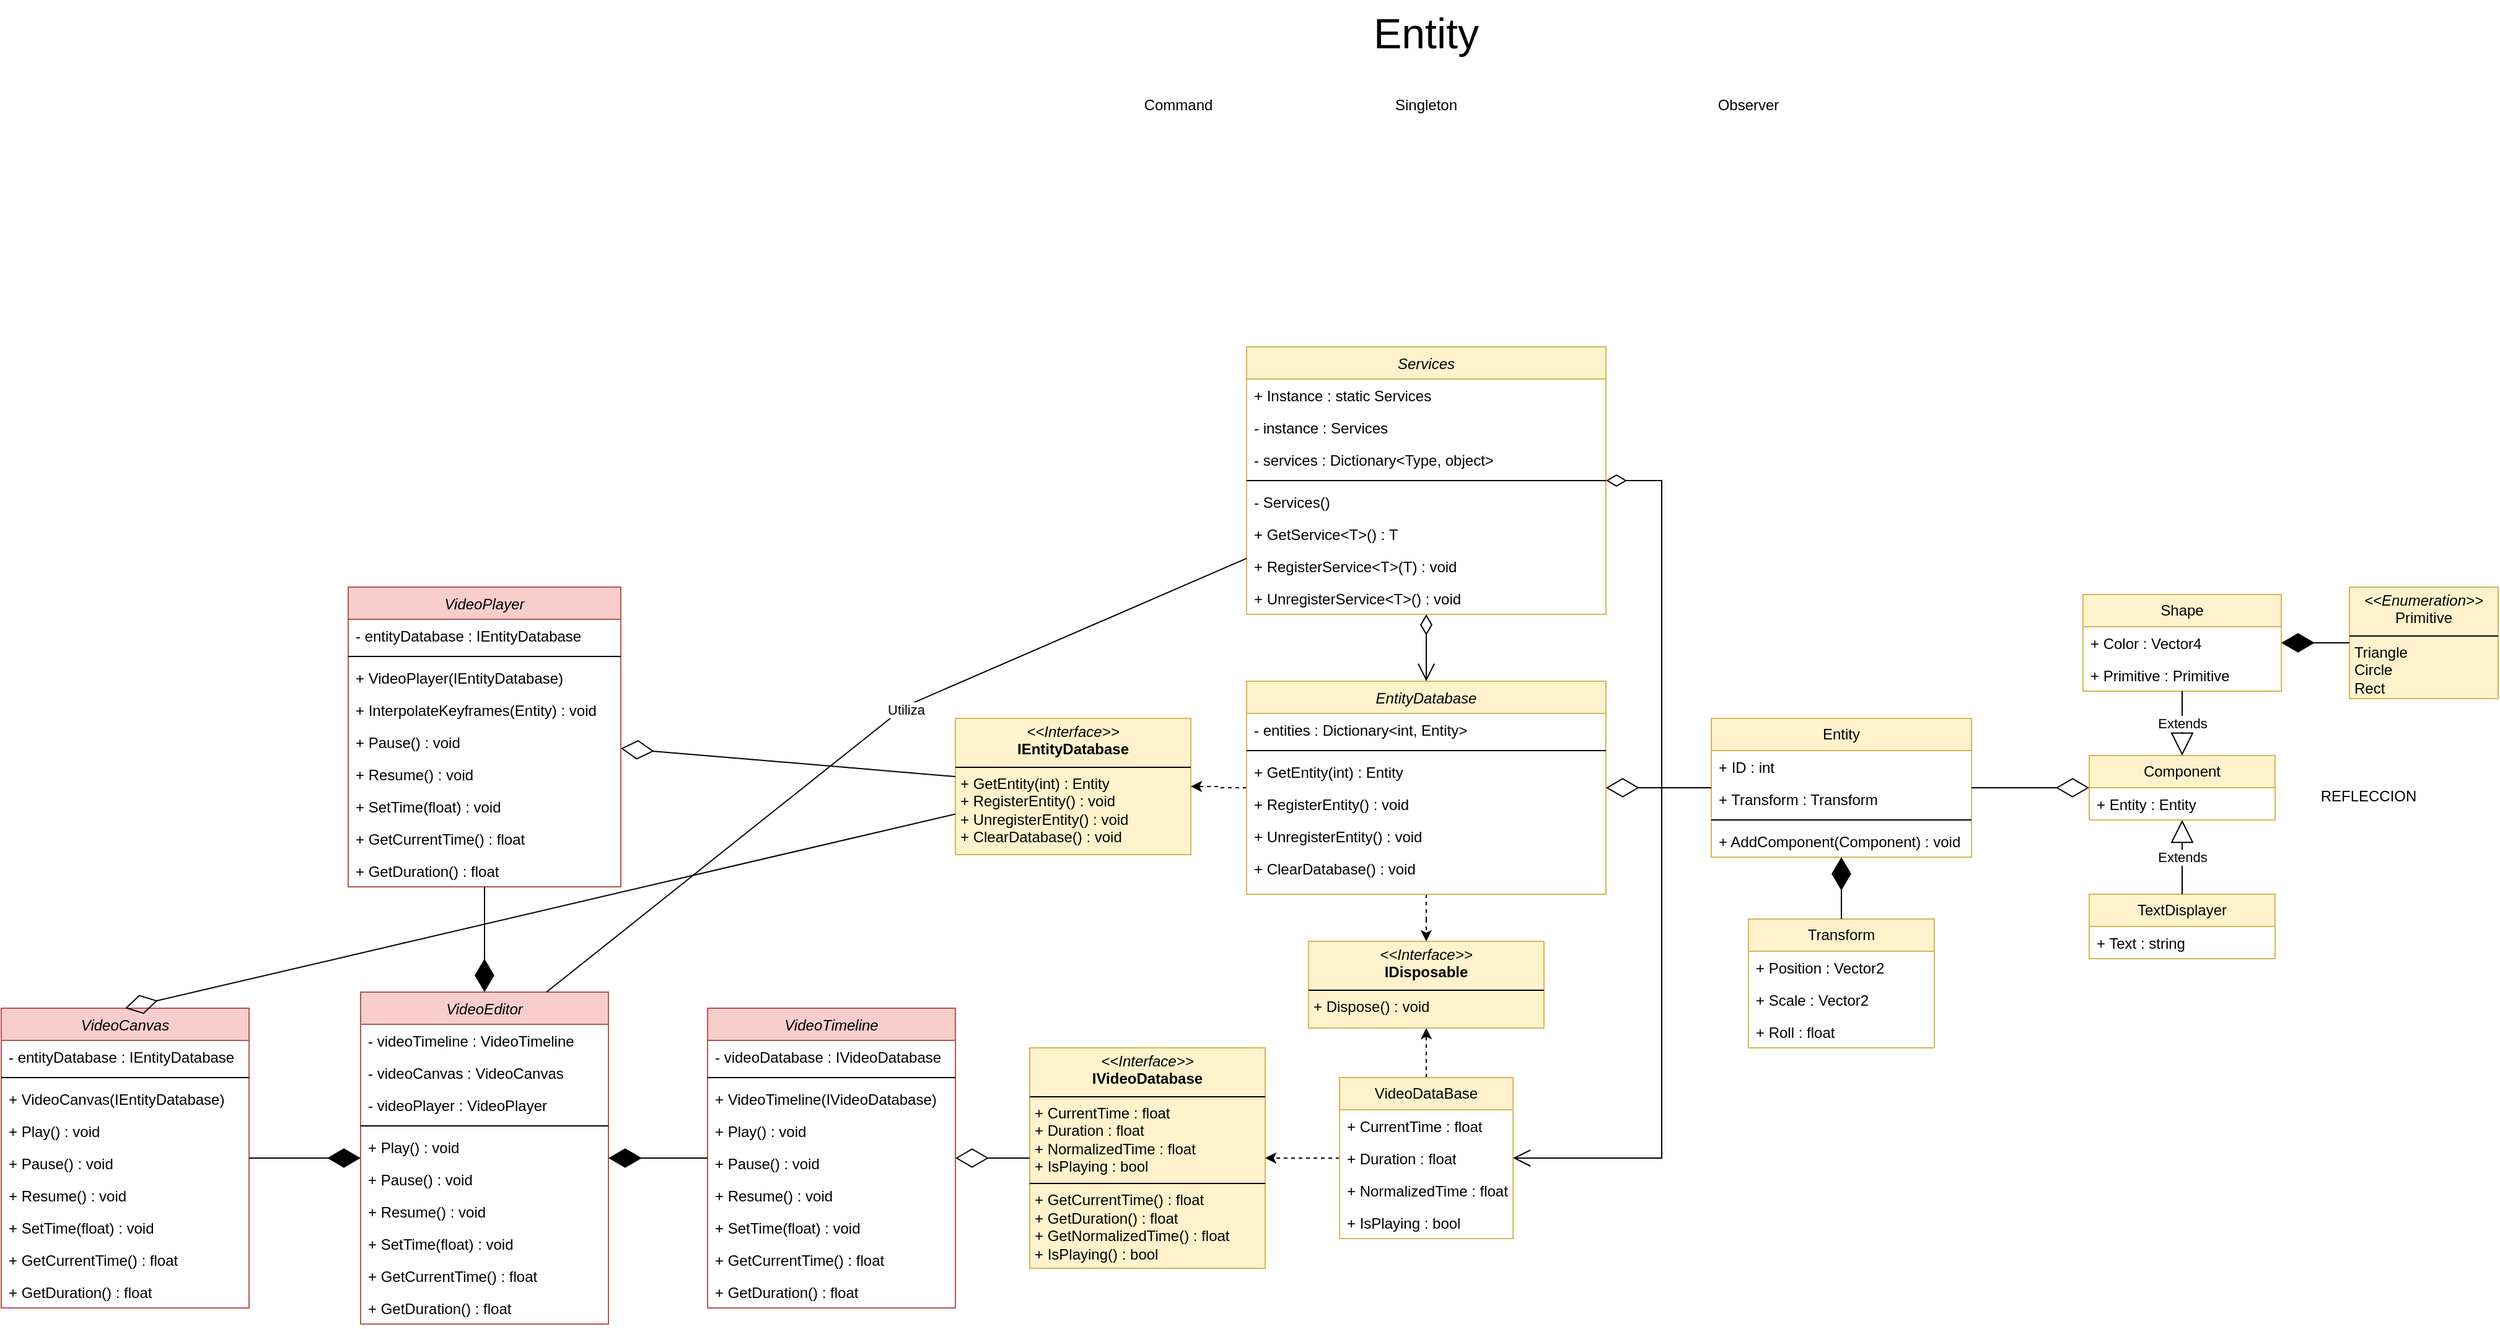 <mxfile version="24.4.0" type="device">
  <diagram id="C5RBs43oDa-KdzZeNtuy" name="Page-1">
    <mxGraphModel dx="2021" dy="806" grid="1" gridSize="10" guides="1" tooltips="1" connect="1" arrows="1" fold="1" page="1" pageScale="1" pageWidth="827" pageHeight="1169" math="0" shadow="0">
      <root>
        <mxCell id="WIyWlLk6GJQsqaUBKTNV-0" />
        <mxCell id="WIyWlLk6GJQsqaUBKTNV-1" parent="WIyWlLk6GJQsqaUBKTNV-0" />
        <mxCell id="zkfFHV4jXpPFQw0GAbJ--0" value="Services" style="swimlane;fontStyle=2;align=center;verticalAlign=top;childLayout=stackLayout;horizontal=1;startSize=26;horizontalStack=0;resizeParent=1;resizeLast=0;collapsible=1;marginBottom=0;rounded=0;shadow=0;strokeWidth=1;fillColor=#fff2cc;strokeColor=#d6b656;" parent="WIyWlLk6GJQsqaUBKTNV-1" vertex="1">
          <mxGeometry x="245" y="320" width="290" height="216" as="geometry">
            <mxRectangle x="230" y="140" width="160" height="26" as="alternateBounds" />
          </mxGeometry>
        </mxCell>
        <mxCell id="zkfFHV4jXpPFQw0GAbJ--1" value="+ Instance : static Services" style="text;align=left;verticalAlign=top;spacingLeft=4;spacingRight=4;overflow=hidden;rotatable=0;points=[[0,0.5],[1,0.5]];portConstraint=eastwest;" parent="zkfFHV4jXpPFQw0GAbJ--0" vertex="1">
          <mxGeometry y="26" width="290" height="26" as="geometry" />
        </mxCell>
        <mxCell id="rO4LsID9gIzPEiZweBYv-5" value="- instance : Services" style="text;align=left;verticalAlign=top;spacingLeft=4;spacingRight=4;overflow=hidden;rotatable=0;points=[[0,0.5],[1,0.5]];portConstraint=eastwest;" vertex="1" parent="zkfFHV4jXpPFQw0GAbJ--0">
          <mxGeometry y="52" width="290" height="26" as="geometry" />
        </mxCell>
        <mxCell id="zkfFHV4jXpPFQw0GAbJ--3" value="- services : Dictionary&lt;Type, object&gt;" style="text;align=left;verticalAlign=top;spacingLeft=4;spacingRight=4;overflow=hidden;rotatable=0;points=[[0,0.5],[1,0.5]];portConstraint=eastwest;rounded=0;shadow=0;html=0;" parent="zkfFHV4jXpPFQw0GAbJ--0" vertex="1">
          <mxGeometry y="78" width="290" height="26" as="geometry" />
        </mxCell>
        <mxCell id="zkfFHV4jXpPFQw0GAbJ--4" value="" style="line;html=1;strokeWidth=1;align=left;verticalAlign=middle;spacingTop=-1;spacingLeft=3;spacingRight=3;rotatable=0;labelPosition=right;points=[];portConstraint=eastwest;" parent="zkfFHV4jXpPFQw0GAbJ--0" vertex="1">
          <mxGeometry y="104" width="290" height="8" as="geometry" />
        </mxCell>
        <mxCell id="rO4LsID9gIzPEiZweBYv-6" value="- Services()" style="text;align=left;verticalAlign=top;spacingLeft=4;spacingRight=4;overflow=hidden;rotatable=0;points=[[0,0.5],[1,0.5]];portConstraint=eastwest;rounded=0;shadow=0;html=0;" vertex="1" parent="zkfFHV4jXpPFQw0GAbJ--0">
          <mxGeometry y="112" width="290" height="26" as="geometry" />
        </mxCell>
        <mxCell id="zkfFHV4jXpPFQw0GAbJ--2" value="+ GetService&lt;T&gt;() : T" style="text;align=left;verticalAlign=top;spacingLeft=4;spacingRight=4;overflow=hidden;rotatable=0;points=[[0,0.5],[1,0.5]];portConstraint=eastwest;rounded=0;shadow=0;html=0;" parent="zkfFHV4jXpPFQw0GAbJ--0" vertex="1">
          <mxGeometry y="138" width="290" height="26" as="geometry" />
        </mxCell>
        <mxCell id="rO4LsID9gIzPEiZweBYv-7" value="+ RegisterService&lt;T&gt;(T) : void" style="text;align=left;verticalAlign=top;spacingLeft=4;spacingRight=4;overflow=hidden;rotatable=0;points=[[0,0.5],[1,0.5]];portConstraint=eastwest;rounded=0;shadow=0;html=0;" vertex="1" parent="zkfFHV4jXpPFQw0GAbJ--0">
          <mxGeometry y="164" width="290" height="26" as="geometry" />
        </mxCell>
        <mxCell id="rO4LsID9gIzPEiZweBYv-8" value="+ UnregisterService&lt;T&gt;() : void" style="text;align=left;verticalAlign=top;spacingLeft=4;spacingRight=4;overflow=hidden;rotatable=0;points=[[0,0.5],[1,0.5]];portConstraint=eastwest;rounded=0;shadow=0;html=0;" vertex="1" parent="zkfFHV4jXpPFQw0GAbJ--0">
          <mxGeometry y="190" width="290" height="26" as="geometry" />
        </mxCell>
        <mxCell id="rO4LsID9gIzPEiZweBYv-0" value="Command" style="text;html=1;align=center;verticalAlign=middle;whiteSpace=wrap;rounded=0;" vertex="1" parent="WIyWlLk6GJQsqaUBKTNV-1">
          <mxGeometry x="160" y="110" width="60" height="30" as="geometry" />
        </mxCell>
        <mxCell id="rO4LsID9gIzPEiZweBYv-1" value="Singleton" style="text;html=1;align=center;verticalAlign=middle;whiteSpace=wrap;rounded=0;" vertex="1" parent="WIyWlLk6GJQsqaUBKTNV-1">
          <mxGeometry x="360" y="110" width="60" height="30" as="geometry" />
        </mxCell>
        <mxCell id="rO4LsID9gIzPEiZweBYv-2" value="Observer" style="text;html=1;align=center;verticalAlign=middle;whiteSpace=wrap;rounded=0;" vertex="1" parent="WIyWlLk6GJQsqaUBKTNV-1">
          <mxGeometry x="620" y="110" width="60" height="30" as="geometry" />
        </mxCell>
        <mxCell id="rO4LsID9gIzPEiZweBYv-28" value="&lt;p style=&quot;margin:0px;margin-top:4px;text-align:center;&quot;&gt;&lt;i&gt;&amp;lt;&amp;lt;Interface&amp;gt;&amp;gt;&lt;/i&gt;&lt;br&gt;&lt;b&gt;IEntityDatabase&lt;/b&gt;&lt;/p&gt;&lt;hr size=&quot;1&quot; style=&quot;border-style:solid;&quot;&gt;&lt;p style=&quot;margin:0px;margin-left:4px;&quot;&gt;+ GetEntity(int) : Entity&lt;/p&gt;&lt;p style=&quot;margin:0px;margin-left:4px;&quot;&gt;+ RegisterEntity() : void&lt;br&gt;&lt;/p&gt;&lt;p style=&quot;margin:0px;margin-left:4px;&quot;&gt;+ UnregisterEntity() : void&lt;/p&gt;&lt;p style=&quot;margin:0px;margin-left:4px;&quot;&gt;+ ClearDatabase() : void&lt;/p&gt;" style="verticalAlign=top;align=left;overflow=fill;html=1;whiteSpace=wrap;fillColor=#fff2cc;strokeColor=#d6b656;" vertex="1" parent="WIyWlLk6GJQsqaUBKTNV-1">
          <mxGeometry x="10" y="620" width="190" height="110" as="geometry" />
        </mxCell>
        <mxCell id="rO4LsID9gIzPEiZweBYv-79" style="edgeStyle=orthogonalEdgeStyle;rounded=0;orthogonalLoop=1;jettySize=auto;html=1;dashed=1;" edge="1" parent="WIyWlLk6GJQsqaUBKTNV-1" source="rO4LsID9gIzPEiZweBYv-29" target="rO4LsID9gIzPEiZweBYv-76">
          <mxGeometry relative="1" as="geometry" />
        </mxCell>
        <mxCell id="rO4LsID9gIzPEiZweBYv-81" style="edgeStyle=orthogonalEdgeStyle;rounded=0;orthogonalLoop=1;jettySize=auto;html=1;dashed=1;" edge="1" parent="WIyWlLk6GJQsqaUBKTNV-1" source="rO4LsID9gIzPEiZweBYv-29" target="rO4LsID9gIzPEiZweBYv-80">
          <mxGeometry relative="1" as="geometry" />
        </mxCell>
        <mxCell id="rO4LsID9gIzPEiZweBYv-29" value="VideoDataBase" style="swimlane;fontStyle=0;childLayout=stackLayout;horizontal=1;startSize=26;fillColor=#fff2cc;horizontalStack=0;resizeParent=1;resizeParentMax=0;resizeLast=0;collapsible=1;marginBottom=0;whiteSpace=wrap;html=1;strokeColor=#d6b656;" vertex="1" parent="WIyWlLk6GJQsqaUBKTNV-1">
          <mxGeometry x="320" y="910" width="140" height="130" as="geometry" />
        </mxCell>
        <mxCell id="rO4LsID9gIzPEiZweBYv-30" value="+ CurrentTime : float" style="text;strokeColor=none;fillColor=none;align=left;verticalAlign=top;spacingLeft=4;spacingRight=4;overflow=hidden;rotatable=0;points=[[0,0.5],[1,0.5]];portConstraint=eastwest;whiteSpace=wrap;html=1;" vertex="1" parent="rO4LsID9gIzPEiZweBYv-29">
          <mxGeometry y="26" width="140" height="26" as="geometry" />
        </mxCell>
        <mxCell id="rO4LsID9gIzPEiZweBYv-31" value="+ Duration : float" style="text;strokeColor=none;fillColor=none;align=left;verticalAlign=top;spacingLeft=4;spacingRight=4;overflow=hidden;rotatable=0;points=[[0,0.5],[1,0.5]];portConstraint=eastwest;whiteSpace=wrap;html=1;" vertex="1" parent="rO4LsID9gIzPEiZweBYv-29">
          <mxGeometry y="52" width="140" height="26" as="geometry" />
        </mxCell>
        <mxCell id="rO4LsID9gIzPEiZweBYv-32" value="+ NormalizedTime : float" style="text;strokeColor=none;fillColor=none;align=left;verticalAlign=top;spacingLeft=4;spacingRight=4;overflow=hidden;rotatable=0;points=[[0,0.5],[1,0.5]];portConstraint=eastwest;whiteSpace=wrap;html=1;" vertex="1" parent="rO4LsID9gIzPEiZweBYv-29">
          <mxGeometry y="78" width="140" height="26" as="geometry" />
        </mxCell>
        <mxCell id="rO4LsID9gIzPEiZweBYv-33" value="+ IsPlaying : bool" style="text;strokeColor=none;fillColor=none;align=left;verticalAlign=top;spacingLeft=4;spacingRight=4;overflow=hidden;rotatable=0;points=[[0,0.5],[1,0.5]];portConstraint=eastwest;whiteSpace=wrap;html=1;" vertex="1" parent="rO4LsID9gIzPEiZweBYv-29">
          <mxGeometry y="104" width="140" height="26" as="geometry" />
        </mxCell>
        <mxCell id="rO4LsID9gIzPEiZweBYv-35" value="&lt;font style=&quot;font-size: 34px;&quot;&gt;Entity&lt;/font&gt;" style="text;strokeColor=none;fillColor=none;align=center;verticalAlign=top;spacingLeft=4;spacingRight=4;overflow=hidden;rotatable=0;points=[[0,0.5],[1,0.5]];portConstraint=eastwest;whiteSpace=wrap;html=1;" vertex="1" parent="WIyWlLk6GJQsqaUBKTNV-1">
          <mxGeometry x="280" y="40" width="220" height="55" as="geometry" />
        </mxCell>
        <mxCell id="rO4LsID9gIzPEiZweBYv-47" style="edgeStyle=orthogonalEdgeStyle;rounded=0;orthogonalLoop=1;jettySize=auto;html=1;dashed=1;" edge="1" parent="WIyWlLk6GJQsqaUBKTNV-1" source="rO4LsID9gIzPEiZweBYv-37" target="rO4LsID9gIzPEiZweBYv-28">
          <mxGeometry relative="1" as="geometry" />
        </mxCell>
        <mxCell id="rO4LsID9gIzPEiZweBYv-78" style="edgeStyle=orthogonalEdgeStyle;rounded=0;orthogonalLoop=1;jettySize=auto;html=1;dashed=1;" edge="1" parent="WIyWlLk6GJQsqaUBKTNV-1" source="rO4LsID9gIzPEiZweBYv-37" target="rO4LsID9gIzPEiZweBYv-76">
          <mxGeometry relative="1" as="geometry" />
        </mxCell>
        <mxCell id="rO4LsID9gIzPEiZweBYv-37" value="EntityDatabase" style="swimlane;fontStyle=2;align=center;verticalAlign=top;childLayout=stackLayout;horizontal=1;startSize=26;horizontalStack=0;resizeParent=1;resizeLast=0;collapsible=1;marginBottom=0;rounded=0;shadow=0;strokeWidth=1;fillColor=#fff2cc;strokeColor=#d6b656;" vertex="1" parent="WIyWlLk6GJQsqaUBKTNV-1">
          <mxGeometry x="245" y="590" width="290" height="172" as="geometry">
            <mxRectangle x="230" y="140" width="160" height="26" as="alternateBounds" />
          </mxGeometry>
        </mxCell>
        <mxCell id="rO4LsID9gIzPEiZweBYv-38" value="- entities : Dictionary&lt;int, Entity&gt;" style="text;align=left;verticalAlign=top;spacingLeft=4;spacingRight=4;overflow=hidden;rotatable=0;points=[[0,0.5],[1,0.5]];portConstraint=eastwest;" vertex="1" parent="rO4LsID9gIzPEiZweBYv-37">
          <mxGeometry y="26" width="290" height="26" as="geometry" />
        </mxCell>
        <mxCell id="rO4LsID9gIzPEiZweBYv-41" value="" style="line;html=1;strokeWidth=1;align=left;verticalAlign=middle;spacingTop=-1;spacingLeft=3;spacingRight=3;rotatable=0;labelPosition=right;points=[];portConstraint=eastwest;" vertex="1" parent="rO4LsID9gIzPEiZweBYv-37">
          <mxGeometry y="52" width="290" height="8" as="geometry" />
        </mxCell>
        <mxCell id="rO4LsID9gIzPEiZweBYv-42" value="+ GetEntity(int) : Entity" style="text;align=left;verticalAlign=top;spacingLeft=4;spacingRight=4;overflow=hidden;rotatable=0;points=[[0,0.5],[1,0.5]];portConstraint=eastwest;rounded=0;shadow=0;html=0;" vertex="1" parent="rO4LsID9gIzPEiZweBYv-37">
          <mxGeometry y="60" width="290" height="26" as="geometry" />
        </mxCell>
        <mxCell id="rO4LsID9gIzPEiZweBYv-53" value="+ RegisterEntity() : void" style="text;align=left;verticalAlign=top;spacingLeft=4;spacingRight=4;overflow=hidden;rotatable=0;points=[[0,0.5],[1,0.5]];portConstraint=eastwest;rounded=0;shadow=0;html=0;" vertex="1" parent="rO4LsID9gIzPEiZweBYv-37">
          <mxGeometry y="86" width="290" height="26" as="geometry" />
        </mxCell>
        <mxCell id="rO4LsID9gIzPEiZweBYv-54" value="+ UnregisterEntity() : void" style="text;align=left;verticalAlign=top;spacingLeft=4;spacingRight=4;overflow=hidden;rotatable=0;points=[[0,0.5],[1,0.5]];portConstraint=eastwest;rounded=0;shadow=0;html=0;" vertex="1" parent="rO4LsID9gIzPEiZweBYv-37">
          <mxGeometry y="112" width="290" height="26" as="geometry" />
        </mxCell>
        <mxCell id="rO4LsID9gIzPEiZweBYv-55" value="+ ClearDatabase() : void" style="text;align=left;verticalAlign=top;spacingLeft=4;spacingRight=4;overflow=hidden;rotatable=0;points=[[0,0.5],[1,0.5]];portConstraint=eastwest;rounded=0;shadow=0;html=0;" vertex="1" parent="rO4LsID9gIzPEiZweBYv-37">
          <mxGeometry y="138" width="290" height="26" as="geometry" />
        </mxCell>
        <mxCell id="rO4LsID9gIzPEiZweBYv-50" value="" style="endArrow=open;html=1;endSize=12;startArrow=diamondThin;startSize=14;startFill=0;edgeStyle=orthogonalEdgeStyle;align=left;verticalAlign=bottom;rounded=0;" edge="1" parent="WIyWlLk6GJQsqaUBKTNV-1" source="zkfFHV4jXpPFQw0GAbJ--0" target="rO4LsID9gIzPEiZweBYv-37">
          <mxGeometry x="-1" y="3" relative="1" as="geometry">
            <mxPoint x="200" y="410" as="sourcePoint" />
            <mxPoint x="430" y="440" as="targetPoint" />
          </mxGeometry>
        </mxCell>
        <mxCell id="rO4LsID9gIzPEiZweBYv-59" value="VideoTimeline" style="swimlane;fontStyle=2;align=center;verticalAlign=top;childLayout=stackLayout;horizontal=1;startSize=26;horizontalStack=0;resizeParent=1;resizeLast=0;collapsible=1;marginBottom=0;rounded=0;shadow=0;strokeWidth=1;fillColor=#f8cecc;strokeColor=#b85450;" vertex="1" parent="WIyWlLk6GJQsqaUBKTNV-1">
          <mxGeometry x="-190" y="854" width="200" height="242" as="geometry">
            <mxRectangle x="230" y="140" width="160" height="26" as="alternateBounds" />
          </mxGeometry>
        </mxCell>
        <mxCell id="rO4LsID9gIzPEiZweBYv-60" value="- videoDatabase : IVideoDatabase" style="text;align=left;verticalAlign=top;spacingLeft=4;spacingRight=4;overflow=hidden;rotatable=0;points=[[0,0.5],[1,0.5]];portConstraint=eastwest;" vertex="1" parent="rO4LsID9gIzPEiZweBYv-59">
          <mxGeometry y="26" width="200" height="26" as="geometry" />
        </mxCell>
        <mxCell id="rO4LsID9gIzPEiZweBYv-61" value="" style="line;html=1;strokeWidth=1;align=left;verticalAlign=middle;spacingTop=-1;spacingLeft=3;spacingRight=3;rotatable=0;labelPosition=right;points=[];portConstraint=eastwest;" vertex="1" parent="rO4LsID9gIzPEiZweBYv-59">
          <mxGeometry y="52" width="200" height="8" as="geometry" />
        </mxCell>
        <mxCell id="rO4LsID9gIzPEiZweBYv-207" value="+ VideoTimeline(IVideoDatabase)" style="text;align=left;verticalAlign=top;spacingLeft=4;spacingRight=4;overflow=hidden;rotatable=0;points=[[0,0.5],[1,0.5]];portConstraint=eastwest;rounded=0;shadow=0;html=0;" vertex="1" parent="rO4LsID9gIzPEiZweBYv-59">
          <mxGeometry y="60" width="200" height="26" as="geometry" />
        </mxCell>
        <mxCell id="rO4LsID9gIzPEiZweBYv-62" value="+ Play() : void" style="text;align=left;verticalAlign=top;spacingLeft=4;spacingRight=4;overflow=hidden;rotatable=0;points=[[0,0.5],[1,0.5]];portConstraint=eastwest;rounded=0;shadow=0;html=0;" vertex="1" parent="rO4LsID9gIzPEiZweBYv-59">
          <mxGeometry y="86" width="200" height="26" as="geometry" />
        </mxCell>
        <mxCell id="rO4LsID9gIzPEiZweBYv-87" value="+ Pause() : void" style="text;align=left;verticalAlign=top;spacingLeft=4;spacingRight=4;overflow=hidden;rotatable=0;points=[[0,0.5],[1,0.5]];portConstraint=eastwest;rounded=0;shadow=0;html=0;" vertex="1" parent="rO4LsID9gIzPEiZweBYv-59">
          <mxGeometry y="112" width="200" height="26" as="geometry" />
        </mxCell>
        <mxCell id="rO4LsID9gIzPEiZweBYv-88" value="+ Resume() : void" style="text;align=left;verticalAlign=top;spacingLeft=4;spacingRight=4;overflow=hidden;rotatable=0;points=[[0,0.5],[1,0.5]];portConstraint=eastwest;rounded=0;shadow=0;html=0;" vertex="1" parent="rO4LsID9gIzPEiZweBYv-59">
          <mxGeometry y="138" width="200" height="26" as="geometry" />
        </mxCell>
        <mxCell id="rO4LsID9gIzPEiZweBYv-89" value="+ SetTime(float) : void" style="text;align=left;verticalAlign=top;spacingLeft=4;spacingRight=4;overflow=hidden;rotatable=0;points=[[0,0.5],[1,0.5]];portConstraint=eastwest;rounded=0;shadow=0;html=0;" vertex="1" parent="rO4LsID9gIzPEiZweBYv-59">
          <mxGeometry y="164" width="200" height="26" as="geometry" />
        </mxCell>
        <mxCell id="rO4LsID9gIzPEiZweBYv-90" value="+ GetCurrentTime() : float" style="text;align=left;verticalAlign=top;spacingLeft=4;spacingRight=4;overflow=hidden;rotatable=0;points=[[0,0.5],[1,0.5]];portConstraint=eastwest;rounded=0;shadow=0;html=0;" vertex="1" parent="rO4LsID9gIzPEiZweBYv-59">
          <mxGeometry y="190" width="200" height="26" as="geometry" />
        </mxCell>
        <mxCell id="rO4LsID9gIzPEiZweBYv-91" value="+ GetDuration() : float" style="text;align=left;verticalAlign=top;spacingLeft=4;spacingRight=4;overflow=hidden;rotatable=0;points=[[0,0.5],[1,0.5]];portConstraint=eastwest;rounded=0;shadow=0;html=0;" vertex="1" parent="rO4LsID9gIzPEiZweBYv-59">
          <mxGeometry y="216" width="200" height="26" as="geometry" />
        </mxCell>
        <mxCell id="rO4LsID9gIzPEiZweBYv-76" value="&lt;p style=&quot;margin:0px;margin-top:4px;text-align:center;&quot;&gt;&lt;i&gt;&amp;lt;&amp;lt;Interface&amp;gt;&amp;gt;&lt;/i&gt;&lt;br&gt;&lt;b&gt;IDisposable&lt;/b&gt;&lt;/p&gt;&lt;hr size=&quot;1&quot; style=&quot;border-style:solid;&quot;&gt;&lt;p style=&quot;margin:0px;margin-left:4px;&quot;&gt;+ Dispose() : void&lt;/p&gt;" style="verticalAlign=top;align=left;overflow=fill;html=1;whiteSpace=wrap;fillColor=#fff2cc;strokeColor=#d6b656;" vertex="1" parent="WIyWlLk6GJQsqaUBKTNV-1">
          <mxGeometry x="295" y="800" width="190" height="70" as="geometry" />
        </mxCell>
        <mxCell id="rO4LsID9gIzPEiZweBYv-80" value="&lt;p style=&quot;margin:0px;margin-top:4px;text-align:center;&quot;&gt;&lt;i&gt;&amp;lt;&amp;lt;Interface&amp;gt;&amp;gt;&lt;/i&gt;&lt;br&gt;&lt;b&gt;IVideoDatabase&lt;/b&gt;&lt;/p&gt;&lt;hr size=&quot;1&quot; style=&quot;border-style:solid;&quot;&gt;&lt;p style=&quot;margin:0px;margin-left:4px;&quot;&gt;+ CurrentTime : float&lt;br&gt;+ Duration : float&lt;/p&gt;&lt;p style=&quot;margin:0px;margin-left:4px;&quot;&gt;+ NormalizedTime : float&lt;/p&gt;&lt;p style=&quot;margin:0px;margin-left:4px;&quot;&gt;+ IsPlaying : bool&lt;/p&gt;&lt;hr size=&quot;1&quot; style=&quot;border-style:solid;&quot;&gt;&lt;p style=&quot;margin:0px;margin-left:4px;&quot;&gt;+ GetCurrentTime() : float&lt;br&gt;+ GetDuration() : float&lt;/p&gt;&lt;p style=&quot;margin:0px;margin-left:4px;&quot;&gt;+ GetNormalizedTime() : float&lt;/p&gt;&lt;p style=&quot;margin:0px;margin-left:4px;&quot;&gt;+ IsPlaying() : bool&lt;/p&gt;&lt;p style=&quot;margin:0px;margin-left:4px;&quot;&gt;&lt;br&gt;&lt;/p&gt;" style="verticalAlign=top;align=left;overflow=fill;html=1;whiteSpace=wrap;fillColor=#fff2cc;strokeColor=#d6b656;" vertex="1" parent="WIyWlLk6GJQsqaUBKTNV-1">
          <mxGeometry x="70" y="886" width="190" height="178" as="geometry" />
        </mxCell>
        <mxCell id="rO4LsID9gIzPEiZweBYv-84" value="" style="endArrow=open;html=1;endSize=12;startArrow=diamondThin;startSize=14;startFill=0;edgeStyle=orthogonalEdgeStyle;align=left;verticalAlign=bottom;rounded=0;" edge="1" parent="WIyWlLk6GJQsqaUBKTNV-1" source="zkfFHV4jXpPFQw0GAbJ--0" target="rO4LsID9gIzPEiZweBYv-29">
          <mxGeometry x="-1" y="3" relative="1" as="geometry">
            <mxPoint x="400" y="546" as="sourcePoint" />
            <mxPoint x="400" y="600" as="targetPoint" />
            <Array as="points">
              <mxPoint x="580" y="428" />
              <mxPoint x="580" y="975" />
            </Array>
          </mxGeometry>
        </mxCell>
        <mxCell id="rO4LsID9gIzPEiZweBYv-93" value="VideoEditor" style="swimlane;fontStyle=2;align=center;verticalAlign=top;childLayout=stackLayout;horizontal=1;startSize=26;horizontalStack=0;resizeParent=1;resizeLast=0;collapsible=1;marginBottom=0;rounded=0;shadow=0;strokeWidth=1;fillColor=#f8cecc;strokeColor=#b85450;" vertex="1" parent="WIyWlLk6GJQsqaUBKTNV-1">
          <mxGeometry x="-470" y="841" width="200" height="268" as="geometry">
            <mxRectangle x="230" y="140" width="160" height="26" as="alternateBounds" />
          </mxGeometry>
        </mxCell>
        <mxCell id="rO4LsID9gIzPEiZweBYv-94" value="- videoTimeline : VideoTimeline" style="text;align=left;verticalAlign=top;spacingLeft=4;spacingRight=4;overflow=hidden;rotatable=0;points=[[0,0.5],[1,0.5]];portConstraint=eastwest;" vertex="1" parent="rO4LsID9gIzPEiZweBYv-93">
          <mxGeometry y="26" width="200" height="26" as="geometry" />
        </mxCell>
        <mxCell id="rO4LsID9gIzPEiZweBYv-95" value="- videoCanvas : VideoCanvas" style="text;align=left;verticalAlign=top;spacingLeft=4;spacingRight=4;overflow=hidden;rotatable=0;points=[[0,0.5],[1,0.5]];portConstraint=eastwest;" vertex="1" parent="rO4LsID9gIzPEiZweBYv-93">
          <mxGeometry y="52" width="200" height="26" as="geometry" />
        </mxCell>
        <mxCell id="rO4LsID9gIzPEiZweBYv-153" value="- videoPlayer : VideoPlayer" style="text;align=left;verticalAlign=top;spacingLeft=4;spacingRight=4;overflow=hidden;rotatable=0;points=[[0,0.5],[1,0.5]];portConstraint=eastwest;" vertex="1" parent="rO4LsID9gIzPEiZweBYv-93">
          <mxGeometry y="78" width="200" height="26" as="geometry" />
        </mxCell>
        <mxCell id="rO4LsID9gIzPEiZweBYv-96" value="" style="line;html=1;strokeWidth=1;align=left;verticalAlign=middle;spacingTop=-1;spacingLeft=3;spacingRight=3;rotatable=0;labelPosition=right;points=[];portConstraint=eastwest;" vertex="1" parent="rO4LsID9gIzPEiZweBYv-93">
          <mxGeometry y="104" width="200" height="8" as="geometry" />
        </mxCell>
        <mxCell id="rO4LsID9gIzPEiZweBYv-97" value="+ Play() : void" style="text;align=left;verticalAlign=top;spacingLeft=4;spacingRight=4;overflow=hidden;rotatable=0;points=[[0,0.5],[1,0.5]];portConstraint=eastwest;rounded=0;shadow=0;html=0;" vertex="1" parent="rO4LsID9gIzPEiZweBYv-93">
          <mxGeometry y="112" width="200" height="26" as="geometry" />
        </mxCell>
        <mxCell id="rO4LsID9gIzPEiZweBYv-98" value="+ Pause() : void" style="text;align=left;verticalAlign=top;spacingLeft=4;spacingRight=4;overflow=hidden;rotatable=0;points=[[0,0.5],[1,0.5]];portConstraint=eastwest;rounded=0;shadow=0;html=0;" vertex="1" parent="rO4LsID9gIzPEiZweBYv-93">
          <mxGeometry y="138" width="200" height="26" as="geometry" />
        </mxCell>
        <mxCell id="rO4LsID9gIzPEiZweBYv-99" value="+ Resume() : void" style="text;align=left;verticalAlign=top;spacingLeft=4;spacingRight=4;overflow=hidden;rotatable=0;points=[[0,0.5],[1,0.5]];portConstraint=eastwest;rounded=0;shadow=0;html=0;" vertex="1" parent="rO4LsID9gIzPEiZweBYv-93">
          <mxGeometry y="164" width="200" height="26" as="geometry" />
        </mxCell>
        <mxCell id="rO4LsID9gIzPEiZweBYv-100" value="+ SetTime(float) : void" style="text;align=left;verticalAlign=top;spacingLeft=4;spacingRight=4;overflow=hidden;rotatable=0;points=[[0,0.5],[1,0.5]];portConstraint=eastwest;rounded=0;shadow=0;html=0;" vertex="1" parent="rO4LsID9gIzPEiZweBYv-93">
          <mxGeometry y="190" width="200" height="26" as="geometry" />
        </mxCell>
        <mxCell id="rO4LsID9gIzPEiZweBYv-101" value="+ GetCurrentTime() : float" style="text;align=left;verticalAlign=top;spacingLeft=4;spacingRight=4;overflow=hidden;rotatable=0;points=[[0,0.5],[1,0.5]];portConstraint=eastwest;rounded=0;shadow=0;html=0;" vertex="1" parent="rO4LsID9gIzPEiZweBYv-93">
          <mxGeometry y="216" width="200" height="26" as="geometry" />
        </mxCell>
        <mxCell id="rO4LsID9gIzPEiZweBYv-102" value="+ GetDuration() : float" style="text;align=left;verticalAlign=top;spacingLeft=4;spacingRight=4;overflow=hidden;rotatable=0;points=[[0,0.5],[1,0.5]];portConstraint=eastwest;rounded=0;shadow=0;html=0;" vertex="1" parent="rO4LsID9gIzPEiZweBYv-93">
          <mxGeometry y="242" width="200" height="26" as="geometry" />
        </mxCell>
        <mxCell id="rO4LsID9gIzPEiZweBYv-104" value="VideoCanvas" style="swimlane;fontStyle=2;align=center;verticalAlign=top;childLayout=stackLayout;horizontal=1;startSize=26;horizontalStack=0;resizeParent=1;resizeLast=0;collapsible=1;marginBottom=0;rounded=0;shadow=0;strokeWidth=1;fillColor=#f8cecc;strokeColor=#b85450;" vertex="1" parent="WIyWlLk6GJQsqaUBKTNV-1">
          <mxGeometry x="-760" y="854" width="200" height="242" as="geometry">
            <mxRectangle x="230" y="140" width="160" height="26" as="alternateBounds" />
          </mxGeometry>
        </mxCell>
        <mxCell id="rO4LsID9gIzPEiZweBYv-86" value="- entityDatabase : IEntityDatabase" style="text;align=left;verticalAlign=top;spacingLeft=4;spacingRight=4;overflow=hidden;rotatable=0;points=[[0,0.5],[1,0.5]];portConstraint=eastwest;" vertex="1" parent="rO4LsID9gIzPEiZweBYv-104">
          <mxGeometry y="26" width="200" height="26" as="geometry" />
        </mxCell>
        <mxCell id="rO4LsID9gIzPEiZweBYv-107" value="" style="line;html=1;strokeWidth=1;align=left;verticalAlign=middle;spacingTop=-1;spacingLeft=3;spacingRight=3;rotatable=0;labelPosition=right;points=[];portConstraint=eastwest;" vertex="1" parent="rO4LsID9gIzPEiZweBYv-104">
          <mxGeometry y="52" width="200" height="8" as="geometry" />
        </mxCell>
        <mxCell id="rO4LsID9gIzPEiZweBYv-210" value="+ VideoCanvas(IEntityDatabase)" style="text;align=left;verticalAlign=top;spacingLeft=4;spacingRight=4;overflow=hidden;rotatable=0;points=[[0,0.5],[1,0.5]];portConstraint=eastwest;rounded=0;shadow=0;html=0;" vertex="1" parent="rO4LsID9gIzPEiZweBYv-104">
          <mxGeometry y="60" width="200" height="26" as="geometry" />
        </mxCell>
        <mxCell id="rO4LsID9gIzPEiZweBYv-108" value="+ Play() : void" style="text;align=left;verticalAlign=top;spacingLeft=4;spacingRight=4;overflow=hidden;rotatable=0;points=[[0,0.5],[1,0.5]];portConstraint=eastwest;rounded=0;shadow=0;html=0;" vertex="1" parent="rO4LsID9gIzPEiZweBYv-104">
          <mxGeometry y="86" width="200" height="26" as="geometry" />
        </mxCell>
        <mxCell id="rO4LsID9gIzPEiZweBYv-109" value="+ Pause() : void" style="text;align=left;verticalAlign=top;spacingLeft=4;spacingRight=4;overflow=hidden;rotatable=0;points=[[0,0.5],[1,0.5]];portConstraint=eastwest;rounded=0;shadow=0;html=0;" vertex="1" parent="rO4LsID9gIzPEiZweBYv-104">
          <mxGeometry y="112" width="200" height="26" as="geometry" />
        </mxCell>
        <mxCell id="rO4LsID9gIzPEiZweBYv-110" value="+ Resume() : void" style="text;align=left;verticalAlign=top;spacingLeft=4;spacingRight=4;overflow=hidden;rotatable=0;points=[[0,0.5],[1,0.5]];portConstraint=eastwest;rounded=0;shadow=0;html=0;" vertex="1" parent="rO4LsID9gIzPEiZweBYv-104">
          <mxGeometry y="138" width="200" height="26" as="geometry" />
        </mxCell>
        <mxCell id="rO4LsID9gIzPEiZweBYv-111" value="+ SetTime(float) : void" style="text;align=left;verticalAlign=top;spacingLeft=4;spacingRight=4;overflow=hidden;rotatable=0;points=[[0,0.5],[1,0.5]];portConstraint=eastwest;rounded=0;shadow=0;html=0;" vertex="1" parent="rO4LsID9gIzPEiZweBYv-104">
          <mxGeometry y="164" width="200" height="26" as="geometry" />
        </mxCell>
        <mxCell id="rO4LsID9gIzPEiZweBYv-112" value="+ GetCurrentTime() : float" style="text;align=left;verticalAlign=top;spacingLeft=4;spacingRight=4;overflow=hidden;rotatable=0;points=[[0,0.5],[1,0.5]];portConstraint=eastwest;rounded=0;shadow=0;html=0;" vertex="1" parent="rO4LsID9gIzPEiZweBYv-104">
          <mxGeometry y="190" width="200" height="26" as="geometry" />
        </mxCell>
        <mxCell id="rO4LsID9gIzPEiZweBYv-113" value="+ GetDuration() : float" style="text;align=left;verticalAlign=top;spacingLeft=4;spacingRight=4;overflow=hidden;rotatable=0;points=[[0,0.5],[1,0.5]];portConstraint=eastwest;rounded=0;shadow=0;html=0;" vertex="1" parent="rO4LsID9gIzPEiZweBYv-104">
          <mxGeometry y="216" width="200" height="26" as="geometry" />
        </mxCell>
        <mxCell id="rO4LsID9gIzPEiZweBYv-123" value="Entity" style="swimlane;fontStyle=0;childLayout=stackLayout;horizontal=1;startSize=26;fillColor=#fff2cc;horizontalStack=0;resizeParent=1;resizeParentMax=0;resizeLast=0;collapsible=1;marginBottom=0;whiteSpace=wrap;html=1;strokeColor=#d6b656;" vertex="1" parent="WIyWlLk6GJQsqaUBKTNV-1">
          <mxGeometry x="620" y="620" width="210" height="112" as="geometry" />
        </mxCell>
        <mxCell id="rO4LsID9gIzPEiZweBYv-164" value="+ ID : int" style="text;strokeColor=none;fillColor=none;align=left;verticalAlign=top;spacingLeft=4;spacingRight=4;overflow=hidden;rotatable=0;points=[[0,0.5],[1,0.5]];portConstraint=eastwest;whiteSpace=wrap;html=1;" vertex="1" parent="rO4LsID9gIzPEiZweBYv-123">
          <mxGeometry y="26" width="210" height="26" as="geometry" />
        </mxCell>
        <mxCell id="rO4LsID9gIzPEiZweBYv-162" value="+ Transform : Transform" style="text;strokeColor=none;fillColor=none;align=left;verticalAlign=top;spacingLeft=4;spacingRight=4;overflow=hidden;rotatable=0;points=[[0,0.5],[1,0.5]];portConstraint=eastwest;whiteSpace=wrap;html=1;" vertex="1" parent="rO4LsID9gIzPEiZweBYv-123">
          <mxGeometry y="52" width="210" height="26" as="geometry" />
        </mxCell>
        <mxCell id="rO4LsID9gIzPEiZweBYv-165" value="" style="line;html=1;strokeWidth=1;align=left;verticalAlign=middle;spacingTop=-1;spacingLeft=3;spacingRight=3;rotatable=0;labelPosition=right;points=[];portConstraint=eastwest;" vertex="1" parent="rO4LsID9gIzPEiZweBYv-123">
          <mxGeometry y="78" width="210" height="8" as="geometry" />
        </mxCell>
        <mxCell id="rO4LsID9gIzPEiZweBYv-166" value="+ AddComponent(Component) : void" style="text;strokeColor=none;fillColor=none;align=left;verticalAlign=top;spacingLeft=4;spacingRight=4;overflow=hidden;rotatable=0;points=[[0,0.5],[1,0.5]];portConstraint=eastwest;whiteSpace=wrap;html=1;" vertex="1" parent="rO4LsID9gIzPEiZweBYv-123">
          <mxGeometry y="86" width="210" height="26" as="geometry" />
        </mxCell>
        <mxCell id="rO4LsID9gIzPEiZweBYv-143" value="VideoPlayer" style="swimlane;fontStyle=2;align=center;verticalAlign=top;childLayout=stackLayout;horizontal=1;startSize=26;horizontalStack=0;resizeParent=1;resizeLast=0;collapsible=1;marginBottom=0;rounded=0;shadow=0;strokeWidth=1;fillColor=#f8cecc;strokeColor=#b85450;" vertex="1" parent="WIyWlLk6GJQsqaUBKTNV-1">
          <mxGeometry x="-480" y="514" width="220" height="242" as="geometry">
            <mxRectangle x="230" y="140" width="160" height="26" as="alternateBounds" />
          </mxGeometry>
        </mxCell>
        <mxCell id="rO4LsID9gIzPEiZweBYv-144" value="- entityDatabase : IEntityDatabase" style="text;align=left;verticalAlign=top;spacingLeft=4;spacingRight=4;overflow=hidden;rotatable=0;points=[[0,0.5],[1,0.5]];portConstraint=eastwest;" vertex="1" parent="rO4LsID9gIzPEiZweBYv-143">
          <mxGeometry y="26" width="220" height="26" as="geometry" />
        </mxCell>
        <mxCell id="rO4LsID9gIzPEiZweBYv-145" value="" style="line;html=1;strokeWidth=1;align=left;verticalAlign=middle;spacingTop=-1;spacingLeft=3;spacingRight=3;rotatable=0;labelPosition=right;points=[];portConstraint=eastwest;" vertex="1" parent="rO4LsID9gIzPEiZweBYv-143">
          <mxGeometry y="52" width="220" height="8" as="geometry" />
        </mxCell>
        <mxCell id="rO4LsID9gIzPEiZweBYv-211" value="+ VideoPlayer(IEntityDatabase)" style="text;align=left;verticalAlign=top;spacingLeft=4;spacingRight=4;overflow=hidden;rotatable=0;points=[[0,0.5],[1,0.5]];portConstraint=eastwest;rounded=0;shadow=0;html=0;" vertex="1" parent="rO4LsID9gIzPEiZweBYv-143">
          <mxGeometry y="60" width="220" height="26" as="geometry" />
        </mxCell>
        <mxCell id="rO4LsID9gIzPEiZweBYv-146" value="+ InterpolateKeyframes(Entity) : void" style="text;align=left;verticalAlign=top;spacingLeft=4;spacingRight=4;overflow=hidden;rotatable=0;points=[[0,0.5],[1,0.5]];portConstraint=eastwest;rounded=0;shadow=0;html=0;" vertex="1" parent="rO4LsID9gIzPEiZweBYv-143">
          <mxGeometry y="86" width="220" height="26" as="geometry" />
        </mxCell>
        <mxCell id="rO4LsID9gIzPEiZweBYv-147" value="+ Pause() : void" style="text;align=left;verticalAlign=top;spacingLeft=4;spacingRight=4;overflow=hidden;rotatable=0;points=[[0,0.5],[1,0.5]];portConstraint=eastwest;rounded=0;shadow=0;html=0;" vertex="1" parent="rO4LsID9gIzPEiZweBYv-143">
          <mxGeometry y="112" width="220" height="26" as="geometry" />
        </mxCell>
        <mxCell id="rO4LsID9gIzPEiZweBYv-148" value="+ Resume() : void" style="text;align=left;verticalAlign=top;spacingLeft=4;spacingRight=4;overflow=hidden;rotatable=0;points=[[0,0.5],[1,0.5]];portConstraint=eastwest;rounded=0;shadow=0;html=0;" vertex="1" parent="rO4LsID9gIzPEiZweBYv-143">
          <mxGeometry y="138" width="220" height="26" as="geometry" />
        </mxCell>
        <mxCell id="rO4LsID9gIzPEiZweBYv-149" value="+ SetTime(float) : void" style="text;align=left;verticalAlign=top;spacingLeft=4;spacingRight=4;overflow=hidden;rotatable=0;points=[[0,0.5],[1,0.5]];portConstraint=eastwest;rounded=0;shadow=0;html=0;" vertex="1" parent="rO4LsID9gIzPEiZweBYv-143">
          <mxGeometry y="164" width="220" height="26" as="geometry" />
        </mxCell>
        <mxCell id="rO4LsID9gIzPEiZweBYv-150" value="+ GetCurrentTime() : float" style="text;align=left;verticalAlign=top;spacingLeft=4;spacingRight=4;overflow=hidden;rotatable=0;points=[[0,0.5],[1,0.5]];portConstraint=eastwest;rounded=0;shadow=0;html=0;" vertex="1" parent="rO4LsID9gIzPEiZweBYv-143">
          <mxGeometry y="190" width="220" height="26" as="geometry" />
        </mxCell>
        <mxCell id="rO4LsID9gIzPEiZweBYv-151" value="+ GetDuration() : float" style="text;align=left;verticalAlign=top;spacingLeft=4;spacingRight=4;overflow=hidden;rotatable=0;points=[[0,0.5],[1,0.5]];portConstraint=eastwest;rounded=0;shadow=0;html=0;" vertex="1" parent="rO4LsID9gIzPEiZweBYv-143">
          <mxGeometry y="216" width="220" height="26" as="geometry" />
        </mxCell>
        <mxCell id="rO4LsID9gIzPEiZweBYv-156" value="Transform" style="swimlane;fontStyle=0;childLayout=stackLayout;horizontal=1;startSize=26;fillColor=#fff2cc;horizontalStack=0;resizeParent=1;resizeParentMax=0;resizeLast=0;collapsible=1;marginBottom=0;whiteSpace=wrap;html=1;strokeColor=#d6b656;" vertex="1" parent="WIyWlLk6GJQsqaUBKTNV-1">
          <mxGeometry x="650" y="782" width="150" height="104" as="geometry" />
        </mxCell>
        <mxCell id="rO4LsID9gIzPEiZweBYv-157" value="+ Position : Vector2" style="text;strokeColor=none;fillColor=none;align=left;verticalAlign=top;spacingLeft=4;spacingRight=4;overflow=hidden;rotatable=0;points=[[0,0.5],[1,0.5]];portConstraint=eastwest;whiteSpace=wrap;html=1;" vertex="1" parent="rO4LsID9gIzPEiZweBYv-156">
          <mxGeometry y="26" width="150" height="26" as="geometry" />
        </mxCell>
        <mxCell id="rO4LsID9gIzPEiZweBYv-158" value="+ Scale : Vector2" style="text;strokeColor=none;fillColor=none;align=left;verticalAlign=top;spacingLeft=4;spacingRight=4;overflow=hidden;rotatable=0;points=[[0,0.5],[1,0.5]];portConstraint=eastwest;whiteSpace=wrap;html=1;" vertex="1" parent="rO4LsID9gIzPEiZweBYv-156">
          <mxGeometry y="52" width="150" height="26" as="geometry" />
        </mxCell>
        <mxCell id="rO4LsID9gIzPEiZweBYv-159" value="+ Roll : float" style="text;strokeColor=none;fillColor=none;align=left;verticalAlign=top;spacingLeft=4;spacingRight=4;overflow=hidden;rotatable=0;points=[[0,0.5],[1,0.5]];portConstraint=eastwest;whiteSpace=wrap;html=1;" vertex="1" parent="rO4LsID9gIzPEiZweBYv-156">
          <mxGeometry y="78" width="150" height="26" as="geometry" />
        </mxCell>
        <mxCell id="rO4LsID9gIzPEiZweBYv-167" value="Component" style="swimlane;fontStyle=0;childLayout=stackLayout;horizontal=1;startSize=26;fillColor=#fff2cc;horizontalStack=0;resizeParent=1;resizeParentMax=0;resizeLast=0;collapsible=1;marginBottom=0;whiteSpace=wrap;html=1;strokeColor=#d6b656;" vertex="1" parent="WIyWlLk6GJQsqaUBKTNV-1">
          <mxGeometry x="925" y="650" width="150" height="52" as="geometry" />
        </mxCell>
        <mxCell id="rO4LsID9gIzPEiZweBYv-168" value="+ Entity : Entity" style="text;strokeColor=none;fillColor=none;align=left;verticalAlign=top;spacingLeft=4;spacingRight=4;overflow=hidden;rotatable=0;points=[[0,0.5],[1,0.5]];portConstraint=eastwest;whiteSpace=wrap;html=1;" vertex="1" parent="rO4LsID9gIzPEiZweBYv-167">
          <mxGeometry y="26" width="150" height="26" as="geometry" />
        </mxCell>
        <mxCell id="rO4LsID9gIzPEiZweBYv-172" value="TextDisplayer" style="swimlane;fontStyle=0;childLayout=stackLayout;horizontal=1;startSize=26;fillColor=#fff2cc;horizontalStack=0;resizeParent=1;resizeParentMax=0;resizeLast=0;collapsible=1;marginBottom=0;whiteSpace=wrap;html=1;strokeColor=#d6b656;" vertex="1" parent="WIyWlLk6GJQsqaUBKTNV-1">
          <mxGeometry x="925" y="762" width="150" height="52" as="geometry" />
        </mxCell>
        <mxCell id="rO4LsID9gIzPEiZweBYv-173" value="+ Text : string" style="text;strokeColor=none;fillColor=none;align=left;verticalAlign=top;spacingLeft=4;spacingRight=4;overflow=hidden;rotatable=0;points=[[0,0.5],[1,0.5]];portConstraint=eastwest;whiteSpace=wrap;html=1;" vertex="1" parent="rO4LsID9gIzPEiZweBYv-172">
          <mxGeometry y="26" width="150" height="26" as="geometry" />
        </mxCell>
        <mxCell id="rO4LsID9gIzPEiZweBYv-174" value="Shape" style="swimlane;fontStyle=0;childLayout=stackLayout;horizontal=1;startSize=26;fillColor=#fff2cc;horizontalStack=0;resizeParent=1;resizeParentMax=0;resizeLast=0;collapsible=1;marginBottom=0;whiteSpace=wrap;html=1;strokeColor=#d6b656;" vertex="1" parent="WIyWlLk6GJQsqaUBKTNV-1">
          <mxGeometry x="920" y="520" width="160" height="78" as="geometry" />
        </mxCell>
        <mxCell id="rO4LsID9gIzPEiZweBYv-175" value="+ Color : Vector4" style="text;strokeColor=none;fillColor=none;align=left;verticalAlign=top;spacingLeft=4;spacingRight=4;overflow=hidden;rotatable=0;points=[[0,0.5],[1,0.5]];portConstraint=eastwest;whiteSpace=wrap;html=1;" vertex="1" parent="rO4LsID9gIzPEiZweBYv-174">
          <mxGeometry y="26" width="160" height="26" as="geometry" />
        </mxCell>
        <mxCell id="rO4LsID9gIzPEiZweBYv-176" value="+ Primitive : Primitive" style="text;strokeColor=none;fillColor=none;align=left;verticalAlign=top;spacingLeft=4;spacingRight=4;overflow=hidden;rotatable=0;points=[[0,0.5],[1,0.5]];portConstraint=eastwest;whiteSpace=wrap;html=1;" vertex="1" parent="rO4LsID9gIzPEiZweBYv-174">
          <mxGeometry y="52" width="160" height="26" as="geometry" />
        </mxCell>
        <mxCell id="rO4LsID9gIzPEiZweBYv-177" value="&lt;p style=&quot;margin:0px;margin-top:4px;text-align:center;&quot;&gt;&lt;i&gt;&amp;lt;&amp;lt;Enumeration&amp;gt;&amp;gt;&lt;/i&gt;&lt;br&gt;Primitive&lt;/p&gt;&lt;hr size=&quot;1&quot; style=&quot;border-style:solid;&quot;&gt;&lt;p style=&quot;margin:0px;margin-left:4px;&quot;&gt;Triangle&lt;/p&gt;&lt;p style=&quot;margin:0px;margin-left:4px;&quot;&gt;Circle&lt;/p&gt;&lt;p style=&quot;margin:0px;margin-left:4px;&quot;&gt;Rect&lt;/p&gt;" style="verticalAlign=top;align=left;overflow=fill;html=1;whiteSpace=wrap;fillColor=#fff2cc;strokeColor=#d6b656;" vertex="1" parent="WIyWlLk6GJQsqaUBKTNV-1">
          <mxGeometry x="1135" y="514" width="120" height="90" as="geometry" />
        </mxCell>
        <mxCell id="rO4LsID9gIzPEiZweBYv-187" value="" style="endArrow=diamondThin;endFill=1;endSize=24;html=1;rounded=0;" edge="1" parent="WIyWlLk6GJQsqaUBKTNV-1" source="rO4LsID9gIzPEiZweBYv-104" target="rO4LsID9gIzPEiZweBYv-93">
          <mxGeometry width="160" relative="1" as="geometry">
            <mxPoint x="20" y="711" as="sourcePoint" />
            <mxPoint x="-520" y="1030" as="targetPoint" />
          </mxGeometry>
        </mxCell>
        <mxCell id="rO4LsID9gIzPEiZweBYv-188" value="" style="endArrow=diamondThin;endFill=1;endSize=24;html=1;rounded=0;" edge="1" parent="WIyWlLk6GJQsqaUBKTNV-1" source="rO4LsID9gIzPEiZweBYv-59" target="rO4LsID9gIzPEiZweBYv-93">
          <mxGeometry width="160" relative="1" as="geometry">
            <mxPoint x="-550" y="985" as="sourcePoint" />
            <mxPoint x="-460" y="985" as="targetPoint" />
          </mxGeometry>
        </mxCell>
        <mxCell id="rO4LsID9gIzPEiZweBYv-189" value="" style="endArrow=diamondThin;endFill=1;endSize=24;html=1;rounded=0;" edge="1" parent="WIyWlLk6GJQsqaUBKTNV-1" source="rO4LsID9gIzPEiZweBYv-143" target="rO4LsID9gIzPEiZweBYv-93">
          <mxGeometry width="160" relative="1" as="geometry">
            <mxPoint x="-180" y="985" as="sourcePoint" />
            <mxPoint x="-260" y="985" as="targetPoint" />
          </mxGeometry>
        </mxCell>
        <mxCell id="rO4LsID9gIzPEiZweBYv-192" value="" style="endArrow=diamondThin;endFill=0;endSize=24;html=1;rounded=0;entryX=0.5;entryY=0;entryDx=0;entryDy=0;" edge="1" parent="WIyWlLk6GJQsqaUBKTNV-1" source="rO4LsID9gIzPEiZweBYv-28" target="rO4LsID9gIzPEiZweBYv-104">
          <mxGeometry width="160" relative="1" as="geometry">
            <mxPoint x="-490" y="910" as="sourcePoint" />
            <mxPoint x="-330" y="910" as="targetPoint" />
          </mxGeometry>
        </mxCell>
        <mxCell id="rO4LsID9gIzPEiZweBYv-193" value="" style="endArrow=diamondThin;endFill=0;endSize=24;html=1;rounded=0;" edge="1" parent="WIyWlLk6GJQsqaUBKTNV-1" source="rO4LsID9gIzPEiZweBYv-28" target="rO4LsID9gIzPEiZweBYv-143">
          <mxGeometry width="160" relative="1" as="geometry">
            <mxPoint x="20" y="709" as="sourcePoint" />
            <mxPoint x="-650" y="876" as="targetPoint" />
          </mxGeometry>
        </mxCell>
        <mxCell id="rO4LsID9gIzPEiZweBYv-194" value="" style="endArrow=diamondThin;endFill=0;endSize=24;html=1;rounded=0;" edge="1" parent="WIyWlLk6GJQsqaUBKTNV-1" source="rO4LsID9gIzPEiZweBYv-123" target="rO4LsID9gIzPEiZweBYv-37">
          <mxGeometry width="160" relative="1" as="geometry">
            <mxPoint x="785" y="556" as="sourcePoint" />
            <mxPoint x="515" y="543" as="targetPoint" />
          </mxGeometry>
        </mxCell>
        <mxCell id="rO4LsID9gIzPEiZweBYv-196" value="" style="endArrow=diamondThin;endFill=0;endSize=24;html=1;rounded=0;" edge="1" parent="WIyWlLk6GJQsqaUBKTNV-1" source="rO4LsID9gIzPEiZweBYv-123" target="rO4LsID9gIzPEiZweBYv-167">
          <mxGeometry width="160" relative="1" as="geometry">
            <mxPoint x="910" y="836" as="sourcePoint" />
            <mxPoint x="860" y="720" as="targetPoint" />
          </mxGeometry>
        </mxCell>
        <mxCell id="rO4LsID9gIzPEiZweBYv-197" value="" style="endArrow=diamondThin;endFill=1;endSize=24;html=1;rounded=0;exitX=0.5;exitY=0;exitDx=0;exitDy=0;" edge="1" parent="WIyWlLk6GJQsqaUBKTNV-1" source="rO4LsID9gIzPEiZweBYv-156" target="rO4LsID9gIzPEiZweBYv-123">
          <mxGeometry width="160" relative="1" as="geometry">
            <mxPoint x="620" y="760" as="sourcePoint" />
            <mxPoint x="620" y="820" as="targetPoint" />
          </mxGeometry>
        </mxCell>
        <mxCell id="rO4LsID9gIzPEiZweBYv-199" value="Extends" style="endArrow=block;endSize=16;endFill=0;html=1;rounded=0;exitX=0.5;exitY=0;exitDx=0;exitDy=0;" edge="1" parent="WIyWlLk6GJQsqaUBKTNV-1" source="rO4LsID9gIzPEiZweBYv-172" target="rO4LsID9gIzPEiZweBYv-167">
          <mxGeometry width="160" relative="1" as="geometry">
            <mxPoint x="910" y="730" as="sourcePoint" />
            <mxPoint x="1070" y="730" as="targetPoint" />
          </mxGeometry>
        </mxCell>
        <mxCell id="rO4LsID9gIzPEiZweBYv-200" value="Extends" style="endArrow=block;endSize=16;endFill=0;html=1;rounded=0;entryX=0.5;entryY=0;entryDx=0;entryDy=0;" edge="1" parent="WIyWlLk6GJQsqaUBKTNV-1" source="rO4LsID9gIzPEiZweBYv-174" target="rO4LsID9gIzPEiZweBYv-167">
          <mxGeometry width="160" relative="1" as="geometry">
            <mxPoint x="1010" y="772" as="sourcePoint" />
            <mxPoint x="1010" y="712" as="targetPoint" />
          </mxGeometry>
        </mxCell>
        <mxCell id="rO4LsID9gIzPEiZweBYv-201" value="" style="endArrow=diamondThin;endFill=1;endSize=24;html=1;rounded=0;" edge="1" parent="WIyWlLk6GJQsqaUBKTNV-1" source="rO4LsID9gIzPEiZweBYv-177" target="rO4LsID9gIzPEiZweBYv-174">
          <mxGeometry width="160" relative="1" as="geometry">
            <mxPoint x="1090" y="640" as="sourcePoint" />
            <mxPoint x="1110" y="490" as="targetPoint" />
          </mxGeometry>
        </mxCell>
        <mxCell id="rO4LsID9gIzPEiZweBYv-205" value="" style="endArrow=none;startArrow=none;endFill=0;startFill=0;html=1;rounded=0;exitX=0.75;exitY=0;exitDx=0;exitDy=0;" edge="1" parent="WIyWlLk6GJQsqaUBKTNV-1" source="rO4LsID9gIzPEiZweBYv-93" target="zkfFHV4jXpPFQw0GAbJ--0">
          <mxGeometry width="160" relative="1" as="geometry">
            <mxPoint x="-10" y="700" as="sourcePoint" />
            <mxPoint x="150" y="700" as="targetPoint" />
            <Array as="points">
              <mxPoint x="-30" y="610" />
            </Array>
          </mxGeometry>
        </mxCell>
        <mxCell id="rO4LsID9gIzPEiZweBYv-206" value="Utiliza" style="edgeLabel;html=1;align=center;verticalAlign=middle;resizable=0;points=[];" vertex="1" connectable="0" parent="rO4LsID9gIzPEiZweBYv-205">
          <mxGeometry x="-0.403" y="-2" relative="1" as="geometry">
            <mxPoint x="132" y="-105" as="offset" />
          </mxGeometry>
        </mxCell>
        <mxCell id="rO4LsID9gIzPEiZweBYv-209" value="" style="endArrow=diamondThin;endFill=0;endSize=24;html=1;rounded=0;" edge="1" parent="WIyWlLk6GJQsqaUBKTNV-1" source="rO4LsID9gIzPEiZweBYv-80" target="rO4LsID9gIzPEiZweBYv-59">
          <mxGeometry width="160" relative="1" as="geometry">
            <mxPoint x="-60" y="950" as="sourcePoint" />
            <mxPoint x="100" y="950" as="targetPoint" />
          </mxGeometry>
        </mxCell>
        <mxCell id="rO4LsID9gIzPEiZweBYv-212" value="REFLECCION" style="text;html=1;align=center;verticalAlign=middle;resizable=0;points=[];autosize=1;strokeColor=none;fillColor=none;" vertex="1" parent="WIyWlLk6GJQsqaUBKTNV-1">
          <mxGeometry x="1100" y="668" width="100" height="30" as="geometry" />
        </mxCell>
      </root>
    </mxGraphModel>
  </diagram>
</mxfile>
